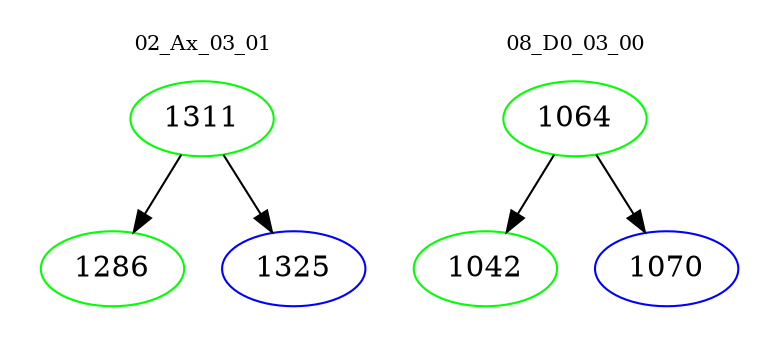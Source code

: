 digraph{
subgraph cluster_0 {
color = white
label = "02_Ax_03_01";
fontsize=10;
T0_1311 [label="1311", color="green"]
T0_1311 -> T0_1286 [color="black"]
T0_1286 [label="1286", color="green"]
T0_1311 -> T0_1325 [color="black"]
T0_1325 [label="1325", color="blue"]
}
subgraph cluster_1 {
color = white
label = "08_D0_03_00";
fontsize=10;
T1_1064 [label="1064", color="green"]
T1_1064 -> T1_1042 [color="black"]
T1_1042 [label="1042", color="green"]
T1_1064 -> T1_1070 [color="black"]
T1_1070 [label="1070", color="blue"]
}
}
